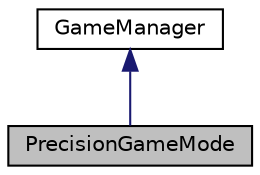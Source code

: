 digraph "PrecisionGameMode"
{
 // LATEX_PDF_SIZE
  edge [fontname="Helvetica",fontsize="10",labelfontname="Helvetica",labelfontsize="10"];
  node [fontname="Helvetica",fontsize="10",shape=record];
  Node1 [label="PrecisionGameMode",height=0.2,width=0.4,color="black", fillcolor="grey75", style="filled", fontcolor="black",tooltip="The PrecisionGameMode class represents a game mode based on precision."];
  Node2 -> Node1 [dir="back",color="midnightblue",fontsize="10",style="solid",fontname="Helvetica"];
  Node2 [label="GameManager",height=0.2,width=0.4,color="black", fillcolor="white", style="filled",URL="$classGameManager.html",tooltip="The GameManager class represents the game manager that controls the game flow."];
}
